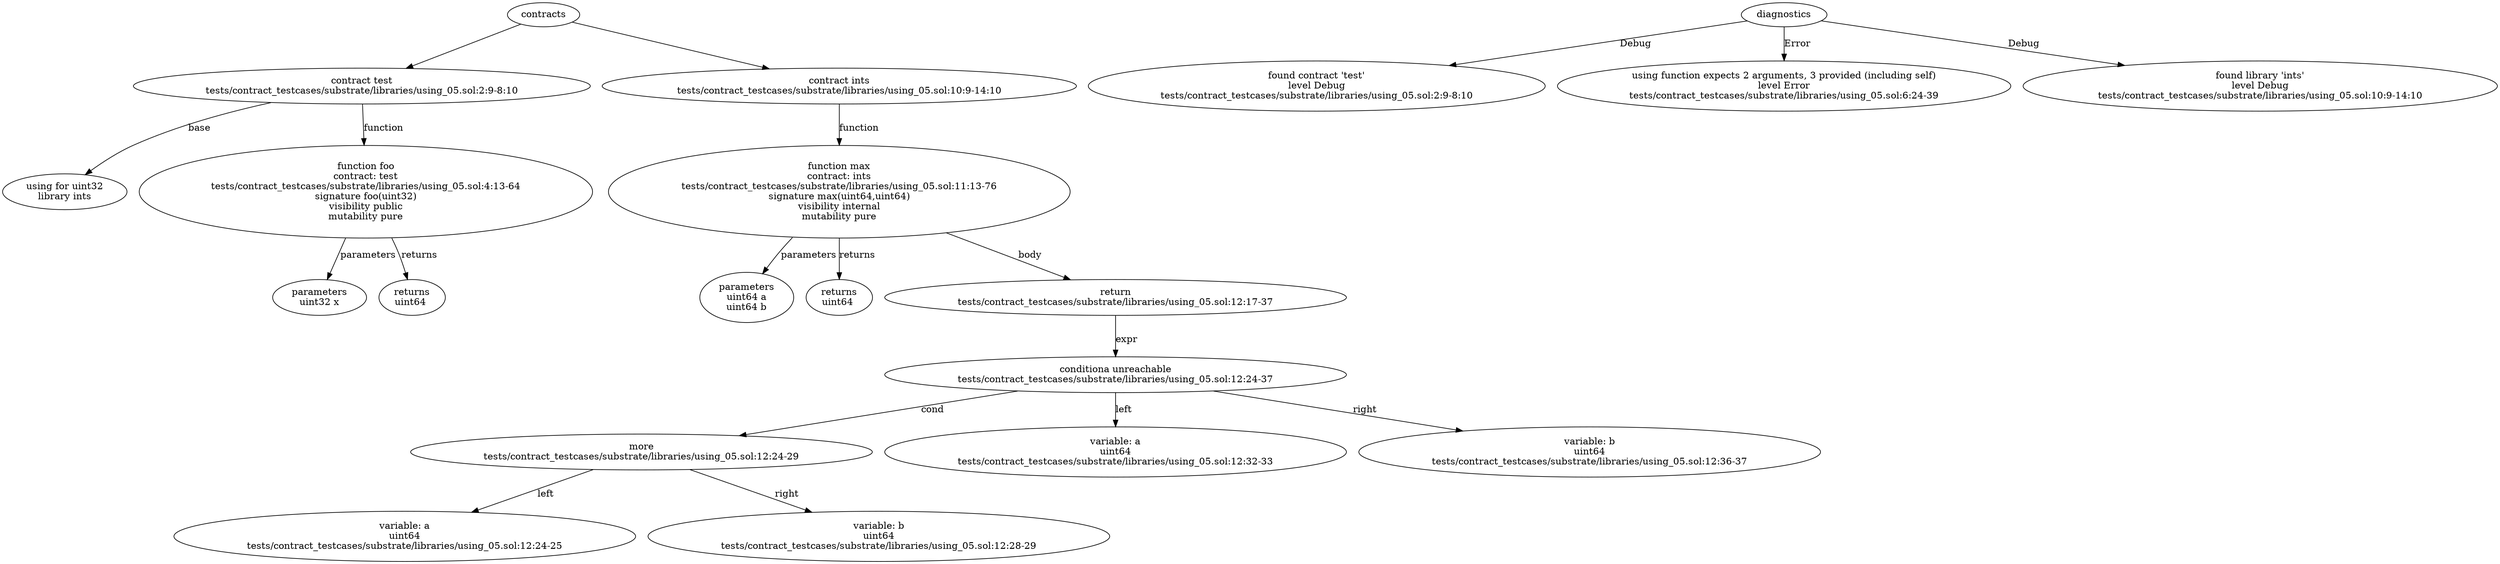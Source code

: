 strict digraph "tests/contract_testcases/substrate/libraries/using_05.sol" {
	contract [label="contract test\ntests/contract_testcases/substrate/libraries/using_05.sol:2:9-8:10"]
	using [label="using for uint32\nlibrary ints"]
	foo [label="function foo\ncontract: test\ntests/contract_testcases/substrate/libraries/using_05.sol:4:13-64\nsignature foo(uint32)\nvisibility public\nmutability pure"]
	parameters [label="parameters\nuint32 x"]
	returns [label="returns\nuint64 "]
	contract_6 [label="contract ints\ntests/contract_testcases/substrate/libraries/using_05.sol:10:9-14:10"]
	max [label="function max\ncontract: ints\ntests/contract_testcases/substrate/libraries/using_05.sol:11:13-76\nsignature max(uint64,uint64)\nvisibility internal\nmutability pure"]
	parameters_8 [label="parameters\nuint64 a\nuint64 b"]
	returns_9 [label="returns\nuint64 "]
	return [label="return\ntests/contract_testcases/substrate/libraries/using_05.sol:12:17-37"]
	conditional [label="conditiona unreachable\ntests/contract_testcases/substrate/libraries/using_05.sol:12:24-37"]
	more [label="more\ntests/contract_testcases/substrate/libraries/using_05.sol:12:24-29"]
	variable [label="variable: a\nuint64\ntests/contract_testcases/substrate/libraries/using_05.sol:12:24-25"]
	variable_14 [label="variable: b\nuint64\ntests/contract_testcases/substrate/libraries/using_05.sol:12:28-29"]
	variable_15 [label="variable: a\nuint64\ntests/contract_testcases/substrate/libraries/using_05.sol:12:32-33"]
	variable_16 [label="variable: b\nuint64\ntests/contract_testcases/substrate/libraries/using_05.sol:12:36-37"]
	diagnostic [label="found contract 'test'\nlevel Debug\ntests/contract_testcases/substrate/libraries/using_05.sol:2:9-8:10"]
	diagnostic_19 [label="using function expects 2 arguments, 3 provided (including self)\nlevel Error\ntests/contract_testcases/substrate/libraries/using_05.sol:6:24-39"]
	diagnostic_20 [label="found library 'ints'\nlevel Debug\ntests/contract_testcases/substrate/libraries/using_05.sol:10:9-14:10"]
	contracts -> contract
	contract -> using [label="base"]
	contract -> foo [label="function"]
	foo -> parameters [label="parameters"]
	foo -> returns [label="returns"]
	contracts -> contract_6
	contract_6 -> max [label="function"]
	max -> parameters_8 [label="parameters"]
	max -> returns_9 [label="returns"]
	max -> return [label="body"]
	return -> conditional [label="expr"]
	conditional -> more [label="cond"]
	more -> variable [label="left"]
	more -> variable_14 [label="right"]
	conditional -> variable_15 [label="left"]
	conditional -> variable_16 [label="right"]
	diagnostics -> diagnostic [label="Debug"]
	diagnostics -> diagnostic_19 [label="Error"]
	diagnostics -> diagnostic_20 [label="Debug"]
}
